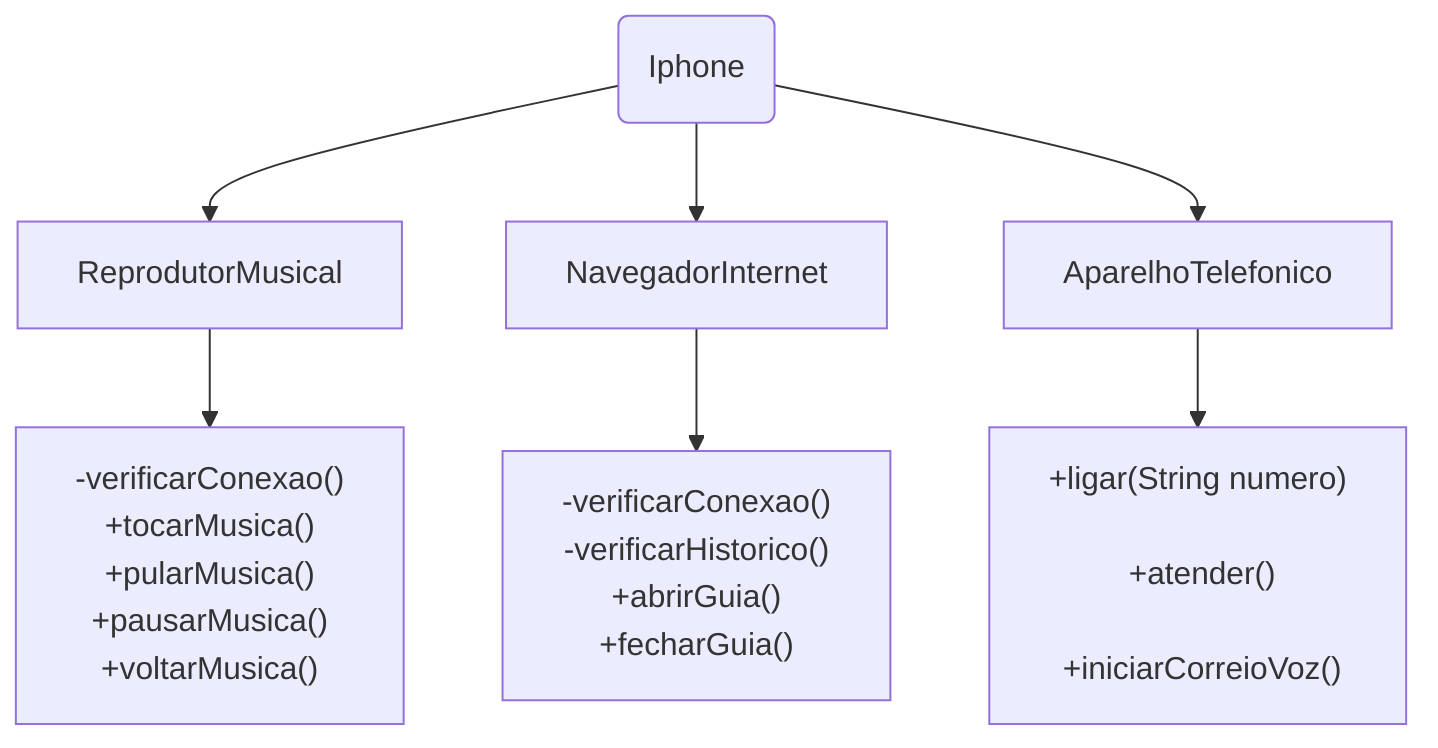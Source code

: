 ---
config:
  theme: mc
  look: classic
  layout: fixed
---
flowchart TD
    B("Iphone") --> n5["ReprodutorMusical"] & n6["NavegadorInternet"] & n7["AparelhoTelefonico"]
    n5 --> n8["-verificarConexao()<br>+tocarMusica()<br>+pularMusica()<br>+pausarMusica()<br>+voltarMusica()"]
    n6 --> n9["-verificarConexao()<br>-verificarHistorico()<br>+abrirGuia()<br>+fecharGuia()"]
    n7 --> n10["+ligar(String numero)
<br>&nbsp;+atender()
<br>&nbsp;+iniciarCorreioVoz()<br>"]